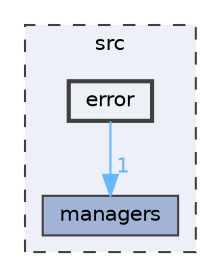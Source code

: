 digraph "src/error"
{
 // LATEX_PDF_SIZE
  bgcolor="transparent";
  edge [fontname=Helvetica,fontsize=10,labelfontname=Helvetica,labelfontsize=10];
  node [fontname=Helvetica,fontsize=10,shape=box,height=0.2,width=0.4];
  compound=true
  subgraph clusterdir_68267d1309a1af8e8297ef4c3efbcdba {
    graph [ bgcolor="#edf0f7", pencolor="grey25", label="src", fontname=Helvetica,fontsize=10 style="filled,dashed", URL="dir_68267d1309a1af8e8297ef4c3efbcdba.html",tooltip=""]
  dir_da1d252641c1d690e9226c1cabf97c78 [label="managers", fillcolor="#a2b4d6", color="grey25", style="filled", URL="dir_da1d252641c1d690e9226c1cabf97c78.html",tooltip=""];
  dir_acc2056b73c4fda97caebb7ceca7df66 [label="error", fillcolor="#edf0f7", color="grey25", style="filled,bold", URL="dir_acc2056b73c4fda97caebb7ceca7df66.html",tooltip=""];
  }
  dir_acc2056b73c4fda97caebb7ceca7df66->dir_da1d252641c1d690e9226c1cabf97c78 [headlabel="1", labeldistance=1.5 headhref="dir_000002_000004.html" href="dir_000002_000004.html" color="steelblue1" fontcolor="steelblue1"];
}
